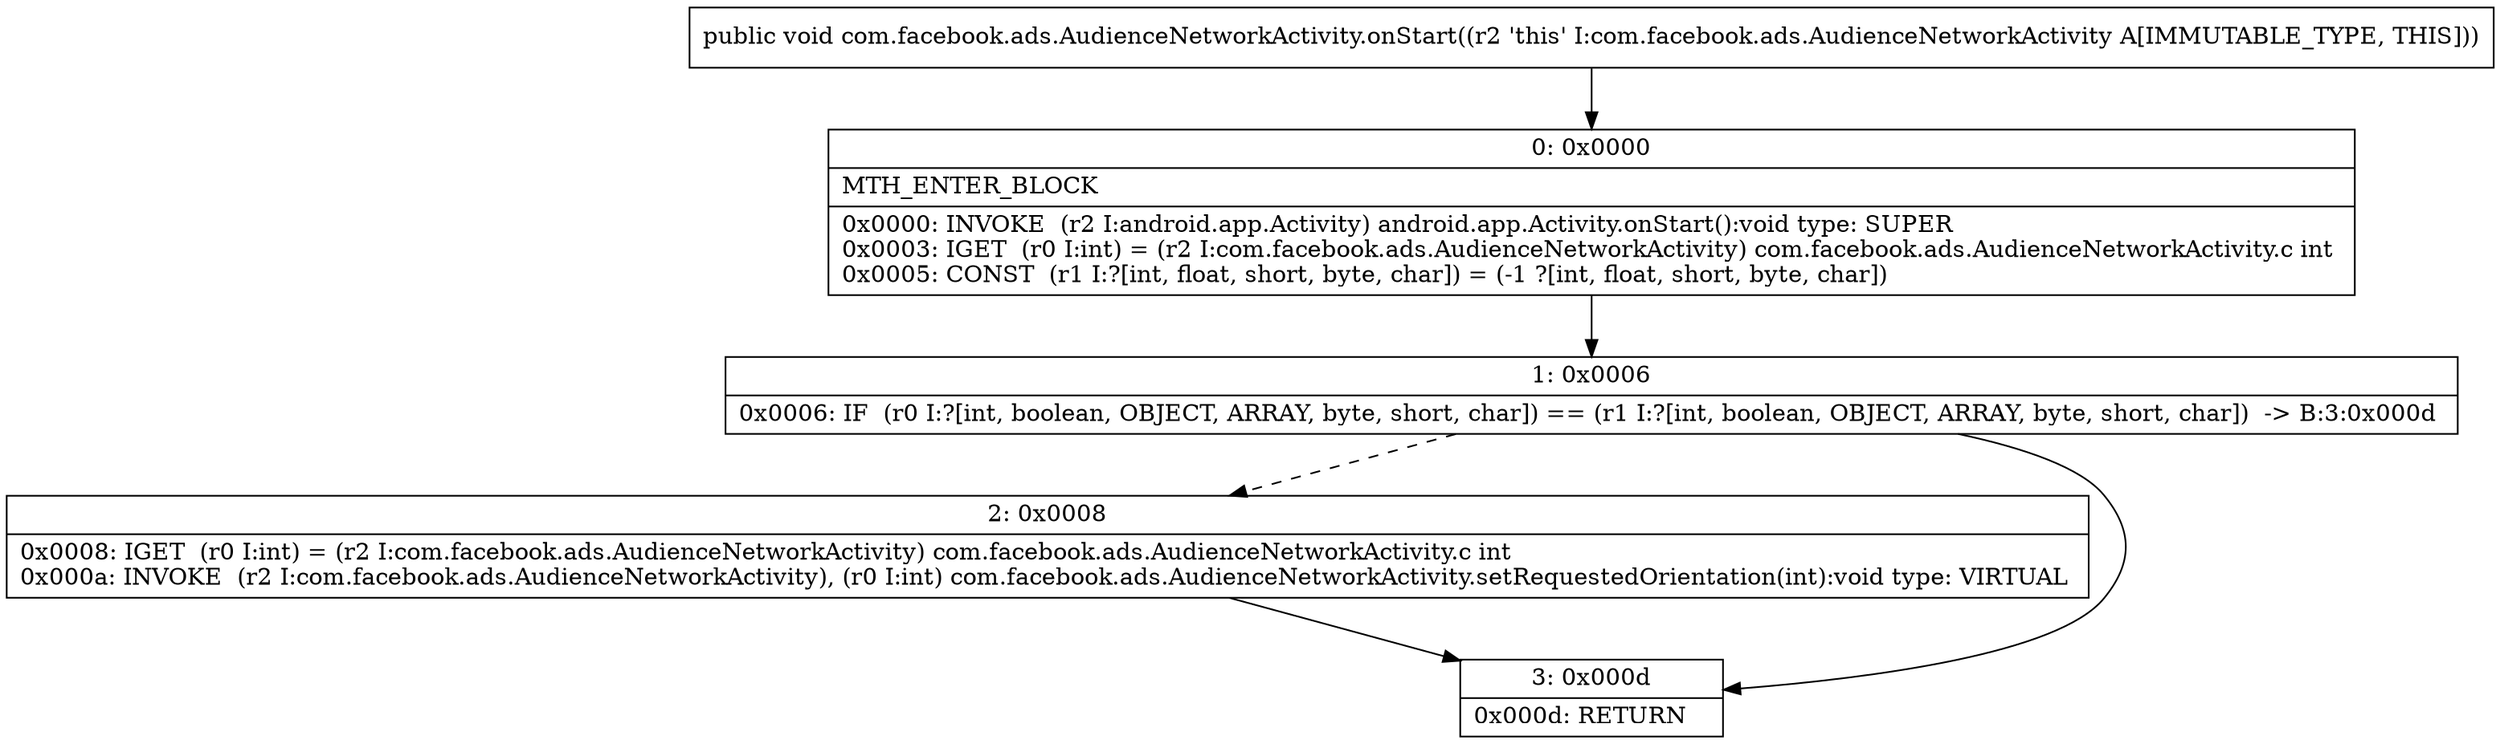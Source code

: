 digraph "CFG forcom.facebook.ads.AudienceNetworkActivity.onStart()V" {
Node_0 [shape=record,label="{0\:\ 0x0000|MTH_ENTER_BLOCK\l|0x0000: INVOKE  (r2 I:android.app.Activity) android.app.Activity.onStart():void type: SUPER \l0x0003: IGET  (r0 I:int) = (r2 I:com.facebook.ads.AudienceNetworkActivity) com.facebook.ads.AudienceNetworkActivity.c int \l0x0005: CONST  (r1 I:?[int, float, short, byte, char]) = (\-1 ?[int, float, short, byte, char]) \l}"];
Node_1 [shape=record,label="{1\:\ 0x0006|0x0006: IF  (r0 I:?[int, boolean, OBJECT, ARRAY, byte, short, char]) == (r1 I:?[int, boolean, OBJECT, ARRAY, byte, short, char])  \-\> B:3:0x000d \l}"];
Node_2 [shape=record,label="{2\:\ 0x0008|0x0008: IGET  (r0 I:int) = (r2 I:com.facebook.ads.AudienceNetworkActivity) com.facebook.ads.AudienceNetworkActivity.c int \l0x000a: INVOKE  (r2 I:com.facebook.ads.AudienceNetworkActivity), (r0 I:int) com.facebook.ads.AudienceNetworkActivity.setRequestedOrientation(int):void type: VIRTUAL \l}"];
Node_3 [shape=record,label="{3\:\ 0x000d|0x000d: RETURN   \l}"];
MethodNode[shape=record,label="{public void com.facebook.ads.AudienceNetworkActivity.onStart((r2 'this' I:com.facebook.ads.AudienceNetworkActivity A[IMMUTABLE_TYPE, THIS])) }"];
MethodNode -> Node_0;
Node_0 -> Node_1;
Node_1 -> Node_2[style=dashed];
Node_1 -> Node_3;
Node_2 -> Node_3;
}

